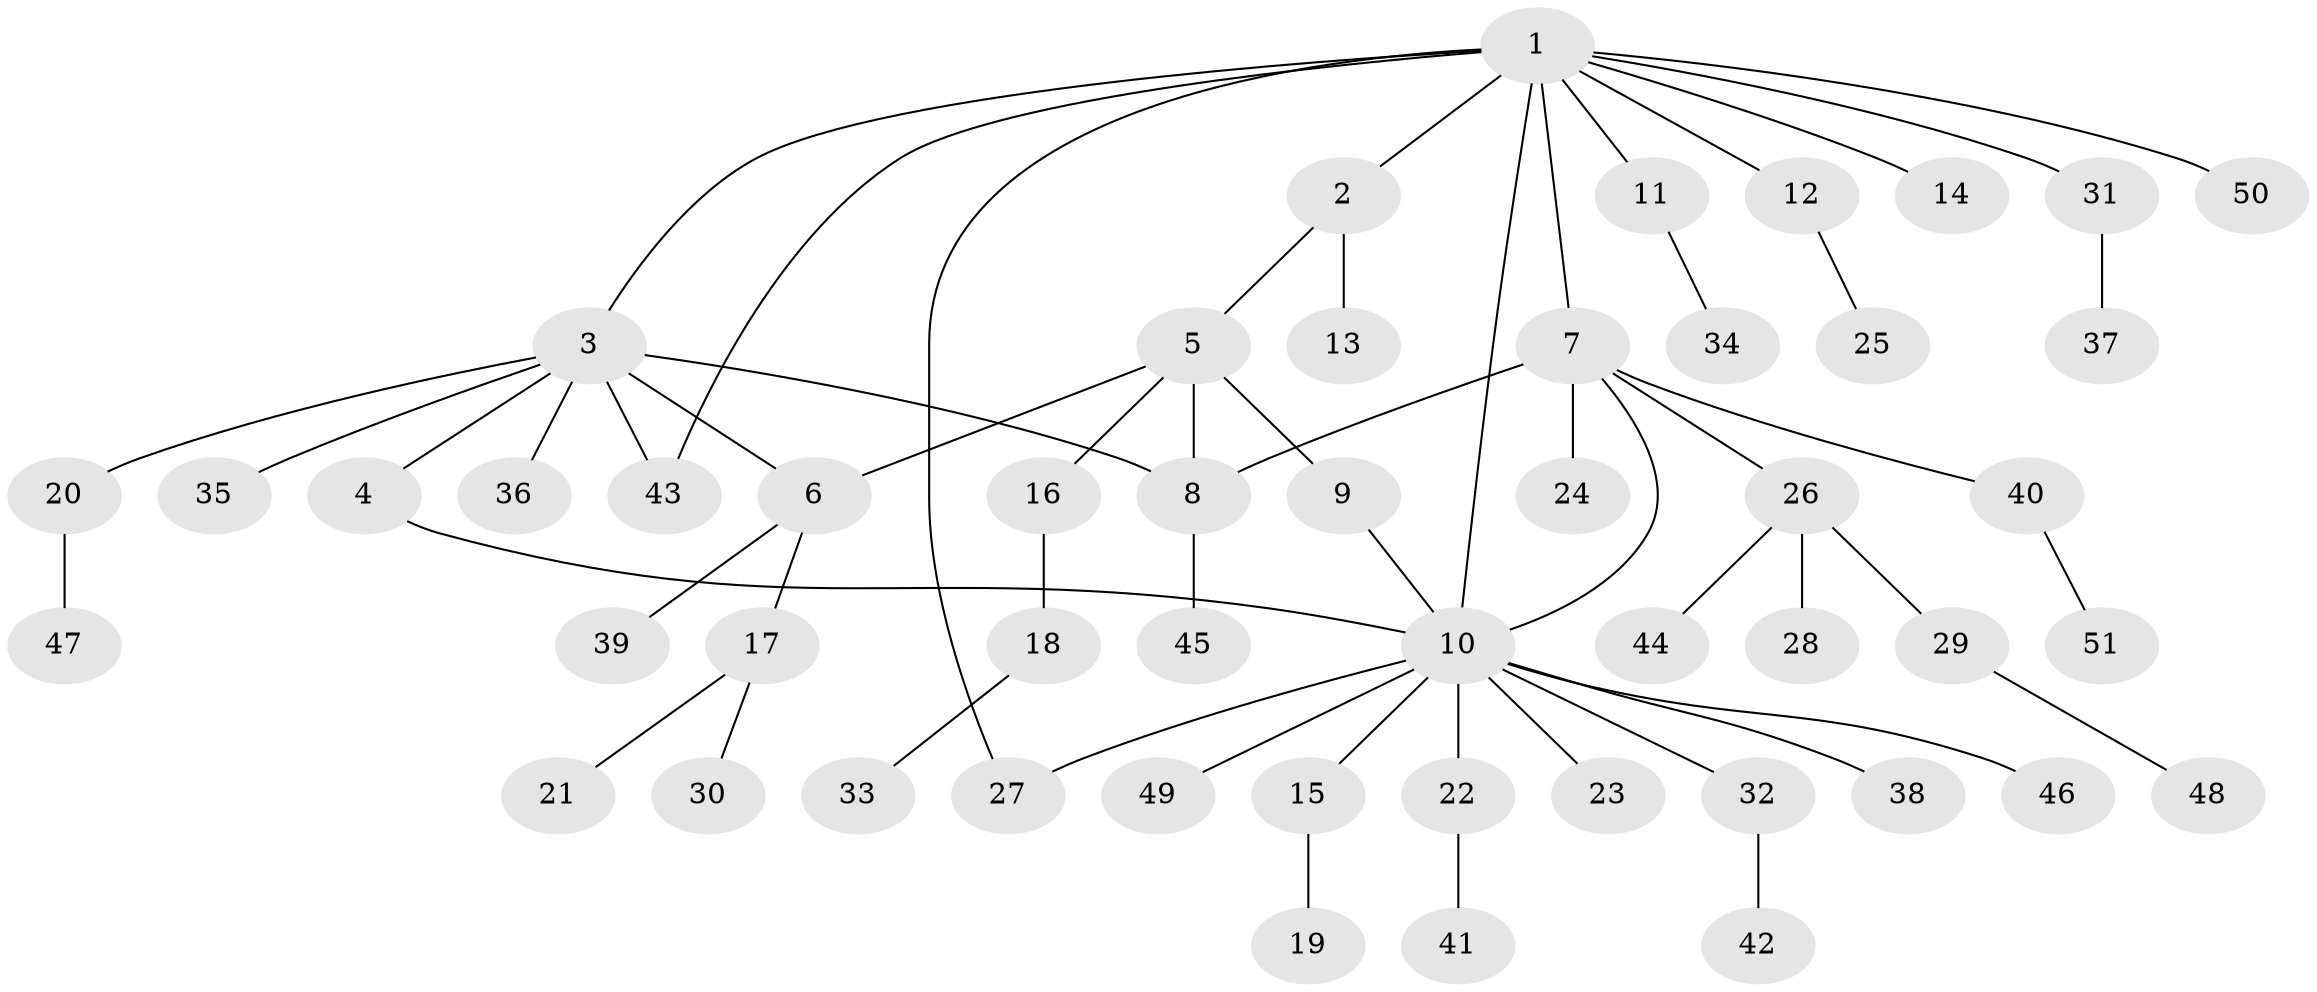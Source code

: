 // coarse degree distribution, {5: 0.06666666666666667, 4: 0.06666666666666667, 9: 0.06666666666666667, 1: 0.8}
// Generated by graph-tools (version 1.1) at 2025/19/03/04/25 18:19:43]
// undirected, 51 vertices, 58 edges
graph export_dot {
graph [start="1"]
  node [color=gray90,style=filled];
  1;
  2;
  3;
  4;
  5;
  6;
  7;
  8;
  9;
  10;
  11;
  12;
  13;
  14;
  15;
  16;
  17;
  18;
  19;
  20;
  21;
  22;
  23;
  24;
  25;
  26;
  27;
  28;
  29;
  30;
  31;
  32;
  33;
  34;
  35;
  36;
  37;
  38;
  39;
  40;
  41;
  42;
  43;
  44;
  45;
  46;
  47;
  48;
  49;
  50;
  51;
  1 -- 2;
  1 -- 3;
  1 -- 7;
  1 -- 10;
  1 -- 11;
  1 -- 12;
  1 -- 14;
  1 -- 27;
  1 -- 31;
  1 -- 43;
  1 -- 50;
  2 -- 5;
  2 -- 13;
  3 -- 4;
  3 -- 6;
  3 -- 8;
  3 -- 20;
  3 -- 35;
  3 -- 36;
  3 -- 43;
  4 -- 10;
  5 -- 6;
  5 -- 8;
  5 -- 9;
  5 -- 16;
  6 -- 17;
  6 -- 39;
  7 -- 8;
  7 -- 10;
  7 -- 24;
  7 -- 26;
  7 -- 40;
  8 -- 45;
  9 -- 10;
  10 -- 15;
  10 -- 22;
  10 -- 23;
  10 -- 27;
  10 -- 32;
  10 -- 38;
  10 -- 46;
  10 -- 49;
  11 -- 34;
  12 -- 25;
  15 -- 19;
  16 -- 18;
  17 -- 21;
  17 -- 30;
  18 -- 33;
  20 -- 47;
  22 -- 41;
  26 -- 28;
  26 -- 29;
  26 -- 44;
  29 -- 48;
  31 -- 37;
  32 -- 42;
  40 -- 51;
}
